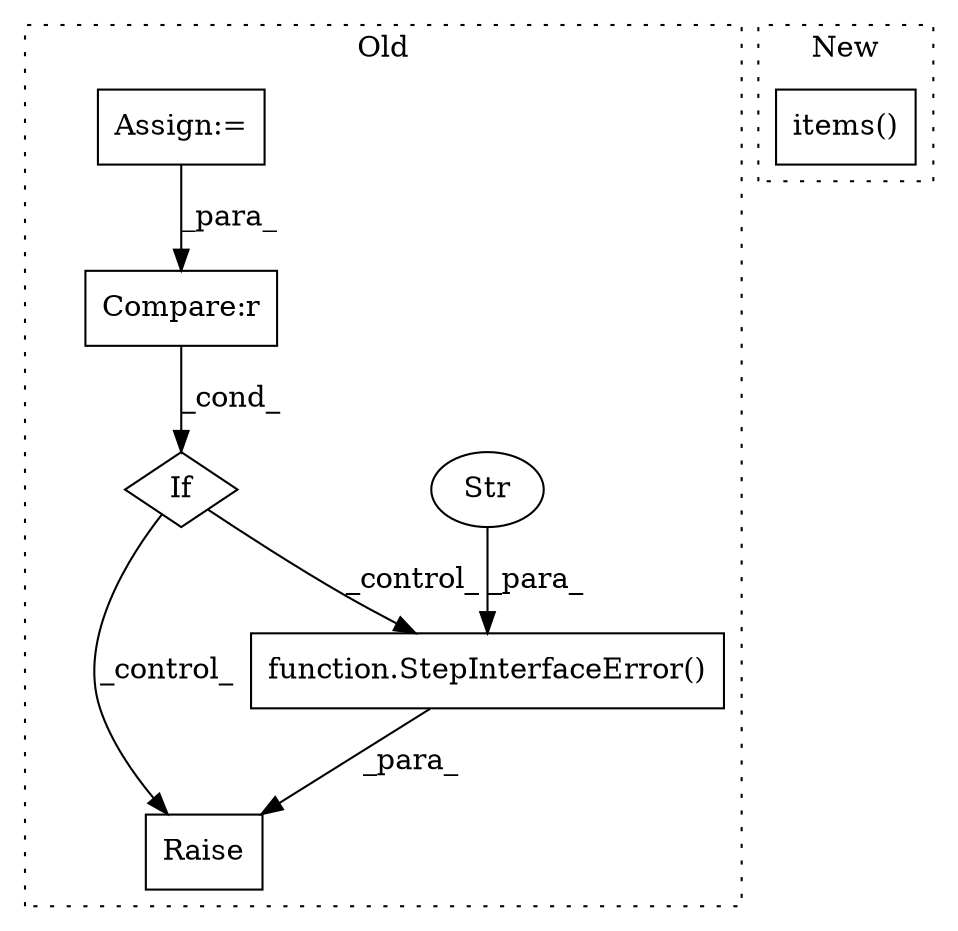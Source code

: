 digraph G {
subgraph cluster0 {
1 [label="function.StepInterfaceError()" a="75" s="20532,20668" l="44,22" shape="box"];
3 [label="Str" a="66" s="20576" l="92" shape="ellipse"];
4 [label="Raise" a="91" s="20526" l="6" shape="box"];
5 [label="If" a="96" s="20459" l="3" shape="diamond"];
6 [label="Compare:r" a="40" s="20462" l="42" shape="box"];
7 [label="Assign:=" a="68" s="20283" l="3" shape="box"];
label = "Old";
style="dotted";
}
subgraph cluster1 {
2 [label="items()" a="75" s="20129" l="23" shape="box"];
label = "New";
style="dotted";
}
1 -> 4 [label="_para_"];
3 -> 1 [label="_para_"];
5 -> 4 [label="_control_"];
5 -> 1 [label="_control_"];
6 -> 5 [label="_cond_"];
7 -> 6 [label="_para_"];
}